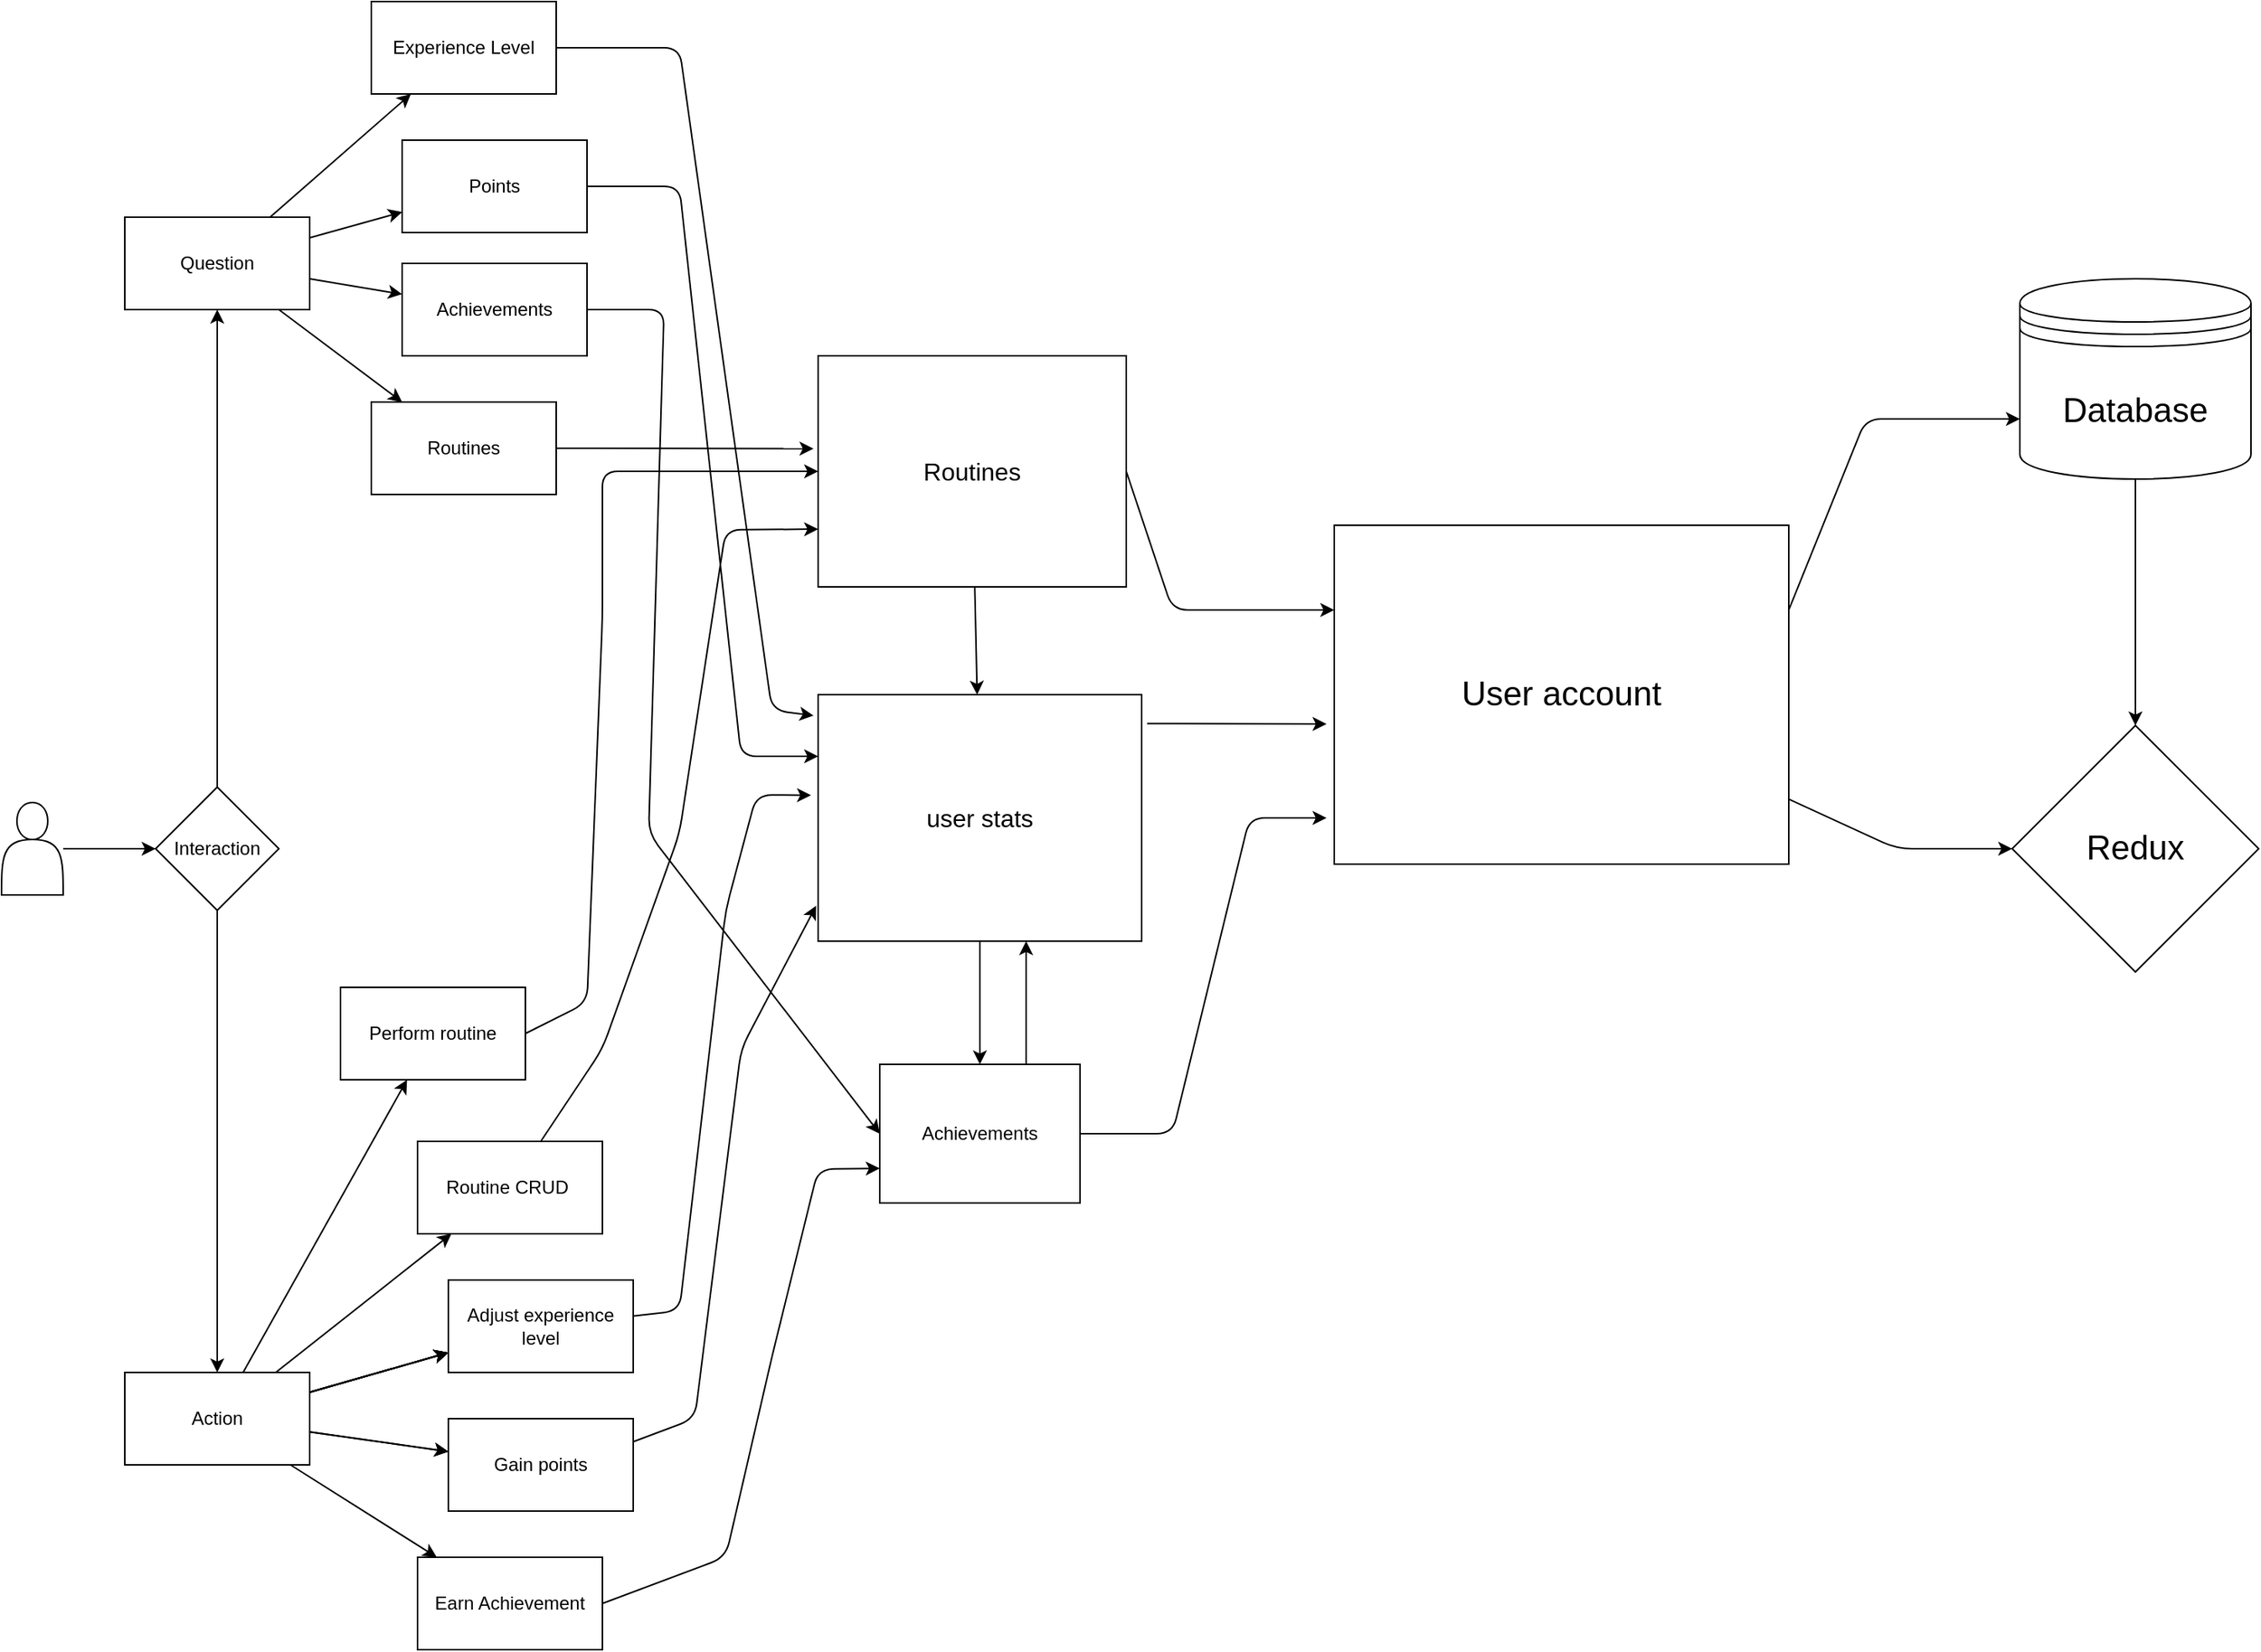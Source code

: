<mxfile>
    <diagram id="pM_tgHizpeNgBO7PAjf6" name="Page-1">
        <mxGraphModel dx="2009" dy="1117" grid="1" gridSize="10" guides="1" tooltips="1" connect="1" arrows="1" fold="1" page="1" pageScale="1" pageWidth="1920" pageHeight="1200" math="0" shadow="0">
            <root>
                <mxCell id="0"/>
                <mxCell id="1" parent="0"/>
                <mxCell id="6" value="" style="edgeStyle=none;html=1;" parent="1" source="3" target="5" edge="1">
                    <mxGeometry relative="1" as="geometry"/>
                </mxCell>
                <mxCell id="3" value="" style="shape=actor;whiteSpace=wrap;html=1;" parent="1" vertex="1">
                    <mxGeometry x="90" y="570" width="40" height="60" as="geometry"/>
                </mxCell>
                <mxCell id="8" value="" style="edgeStyle=none;html=1;" parent="1" source="5" target="7" edge="1">
                    <mxGeometry relative="1" as="geometry"/>
                </mxCell>
                <mxCell id="10" value="" style="edgeStyle=none;html=1;" parent="1" source="5" target="9" edge="1">
                    <mxGeometry relative="1" as="geometry"/>
                </mxCell>
                <mxCell id="5" value="Interaction" style="rhombus;whiteSpace=wrap;html=1;" parent="1" vertex="1">
                    <mxGeometry x="190" y="560" width="80" height="80" as="geometry"/>
                </mxCell>
                <mxCell id="12" value="" style="edgeStyle=none;html=1;" parent="1" source="7" target="11" edge="1">
                    <mxGeometry relative="1" as="geometry"/>
                </mxCell>
                <mxCell id="14" value="" style="edgeStyle=none;html=1;" parent="1" source="7" target="13" edge="1">
                    <mxGeometry relative="1" as="geometry"/>
                </mxCell>
                <mxCell id="16" value="" style="edgeStyle=none;html=1;" parent="1" source="7" target="15" edge="1">
                    <mxGeometry relative="1" as="geometry"/>
                </mxCell>
                <mxCell id="18" value="" style="edgeStyle=none;html=1;" parent="1" source="7" target="17" edge="1">
                    <mxGeometry relative="1" as="geometry"/>
                </mxCell>
                <mxCell id="7" value="Question" style="whiteSpace=wrap;html=1;" parent="1" vertex="1">
                    <mxGeometry x="170" y="190" width="120" height="60" as="geometry"/>
                </mxCell>
                <mxCell id="20" value="" style="edgeStyle=none;html=1;" parent="1" source="9" target="19" edge="1">
                    <mxGeometry relative="1" as="geometry"/>
                </mxCell>
                <mxCell id="22" value="" style="edgeStyle=none;html=1;" parent="1" source="9" target="21" edge="1">
                    <mxGeometry relative="1" as="geometry"/>
                </mxCell>
                <mxCell id="23" value="" style="edgeStyle=none;html=1;" parent="1" source="9" target="21" edge="1">
                    <mxGeometry relative="1" as="geometry"/>
                </mxCell>
                <mxCell id="24" value="" style="edgeStyle=none;html=1;" parent="1" source="9" target="21" edge="1">
                    <mxGeometry relative="1" as="geometry"/>
                </mxCell>
                <mxCell id="25" value="" style="edgeStyle=none;html=1;" parent="1" source="9" target="21" edge="1">
                    <mxGeometry relative="1" as="geometry"/>
                </mxCell>
                <mxCell id="26" value="" style="edgeStyle=none;html=1;" parent="1" source="9" target="21" edge="1">
                    <mxGeometry relative="1" as="geometry"/>
                </mxCell>
                <mxCell id="28" value="" style="edgeStyle=none;html=1;" parent="1" source="9" target="27" edge="1">
                    <mxGeometry relative="1" as="geometry"/>
                </mxCell>
                <mxCell id="30" value="" style="edgeStyle=none;html=1;" parent="1" source="9" target="29" edge="1">
                    <mxGeometry relative="1" as="geometry"/>
                </mxCell>
                <mxCell id="71" value="" style="edgeStyle=none;html=1;fontSize=22;" parent="1" source="9" target="27" edge="1">
                    <mxGeometry relative="1" as="geometry"/>
                </mxCell>
                <mxCell id="73" value="" style="edgeStyle=none;html=1;fontSize=22;" parent="1" source="9" target="72" edge="1">
                    <mxGeometry relative="1" as="geometry"/>
                </mxCell>
                <mxCell id="9" value="Action" style="whiteSpace=wrap;html=1;" parent="1" vertex="1">
                    <mxGeometry x="170" y="940" width="120" height="60" as="geometry"/>
                </mxCell>
                <mxCell id="61" style="edgeStyle=none;html=1;exitX=1;exitY=0.5;exitDx=0;exitDy=0;entryX=-0.014;entryY=0.085;entryDx=0;entryDy=0;entryPerimeter=0;fontSize=16;" parent="1" source="11" target="48" edge="1">
                    <mxGeometry relative="1" as="geometry">
                        <Array as="points">
                            <mxPoint x="530" y="80"/>
                            <mxPoint x="590" y="510"/>
                        </Array>
                    </mxGeometry>
                </mxCell>
                <mxCell id="11" value="Experience Level" style="whiteSpace=wrap;html=1;" parent="1" vertex="1">
                    <mxGeometry x="330" y="50" width="120" height="60" as="geometry"/>
                </mxCell>
                <mxCell id="60" style="edgeStyle=none;html=1;exitX=1;exitY=0.5;exitDx=0;exitDy=0;entryX=0;entryY=0.25;entryDx=0;entryDy=0;fontSize=16;" parent="1" source="13" target="48" edge="1">
                    <mxGeometry relative="1" as="geometry">
                        <Array as="points">
                            <mxPoint x="530" y="170"/>
                            <mxPoint x="570" y="540"/>
                        </Array>
                    </mxGeometry>
                </mxCell>
                <mxCell id="13" value="Points" style="whiteSpace=wrap;html=1;" parent="1" vertex="1">
                    <mxGeometry x="350" y="140" width="120" height="60" as="geometry"/>
                </mxCell>
                <mxCell id="58" style="edgeStyle=none;html=1;exitX=1;exitY=0.5;exitDx=0;exitDy=0;entryX=0;entryY=0.5;entryDx=0;entryDy=0;fontSize=16;" parent="1" source="15" target="52" edge="1">
                    <mxGeometry relative="1" as="geometry">
                        <Array as="points">
                            <mxPoint x="520" y="250"/>
                            <mxPoint x="510" y="590"/>
                        </Array>
                    </mxGeometry>
                </mxCell>
                <mxCell id="15" value="Achievements" style="whiteSpace=wrap;html=1;" parent="1" vertex="1">
                    <mxGeometry x="350" y="220" width="120" height="60" as="geometry"/>
                </mxCell>
                <mxCell id="59" style="edgeStyle=none;html=1;exitX=1;exitY=0.5;exitDx=0;exitDy=0;entryX=-0.015;entryY=0.402;entryDx=0;entryDy=0;entryPerimeter=0;fontSize=16;" parent="1" source="17" target="46" edge="1">
                    <mxGeometry relative="1" as="geometry"/>
                </mxCell>
                <mxCell id="17" value="Routines" style="whiteSpace=wrap;html=1;" parent="1" vertex="1">
                    <mxGeometry x="330" y="310" width="120" height="60" as="geometry"/>
                </mxCell>
                <mxCell id="47" value="" style="edgeStyle=none;html=1;entryX=0;entryY=0.75;entryDx=0;entryDy=0;" parent="1" source="19" target="46" edge="1">
                    <mxGeometry relative="1" as="geometry">
                        <Array as="points">
                            <mxPoint x="480" y="730"/>
                            <mxPoint x="530" y="590"/>
                            <mxPoint x="560" y="393"/>
                        </Array>
                    </mxGeometry>
                </mxCell>
                <mxCell id="19" value="Routine CRUD&amp;nbsp;" style="whiteSpace=wrap;html=1;" parent="1" vertex="1">
                    <mxGeometry x="360" y="790" width="120" height="60" as="geometry"/>
                </mxCell>
                <mxCell id="49" value="" style="edgeStyle=none;html=1;entryX=-0.022;entryY=0.408;entryDx=0;entryDy=0;entryPerimeter=0;" parent="1" source="21" target="48" edge="1">
                    <mxGeometry relative="1" as="geometry">
                        <Array as="points">
                            <mxPoint x="530" y="900"/>
                            <mxPoint x="560" y="640"/>
                            <mxPoint x="580" y="565"/>
                        </Array>
                    </mxGeometry>
                </mxCell>
                <mxCell id="21" value="Adjust experience level" style="whiteSpace=wrap;html=1;" parent="1" vertex="1">
                    <mxGeometry x="380" y="880" width="120" height="60" as="geometry"/>
                </mxCell>
                <mxCell id="50" style="edgeStyle=none;html=1;exitX=1;exitY=0.25;exitDx=0;exitDy=0;entryX=-0.006;entryY=0.856;entryDx=0;entryDy=0;entryPerimeter=0;" parent="1" source="27" target="48" edge="1">
                    <mxGeometry relative="1" as="geometry">
                        <mxPoint x="720" y="710" as="targetPoint"/>
                        <Array as="points">
                            <mxPoint x="540" y="970"/>
                            <mxPoint x="570" y="730"/>
                        </Array>
                    </mxGeometry>
                </mxCell>
                <mxCell id="27" value="Gain points" style="whiteSpace=wrap;html=1;" parent="1" vertex="1">
                    <mxGeometry x="380" y="970" width="120" height="60" as="geometry"/>
                </mxCell>
                <mxCell id="53" value="" style="edgeStyle=none;html=1;exitX=1;exitY=0.5;exitDx=0;exitDy=0;exitPerimeter=0;entryX=0;entryY=0.75;entryDx=0;entryDy=0;" parent="1" source="29" target="52" edge="1">
                    <mxGeometry relative="1" as="geometry">
                        <mxPoint x="500" y="1090" as="sourcePoint"/>
                        <Array as="points">
                            <mxPoint x="560" y="1060"/>
                            <mxPoint x="590" y="930"/>
                            <mxPoint x="620" y="808"/>
                        </Array>
                    </mxGeometry>
                </mxCell>
                <mxCell id="29" value="Earn Achievement" style="whiteSpace=wrap;html=1;" parent="1" vertex="1">
                    <mxGeometry x="360" y="1060" width="120" height="60" as="geometry"/>
                </mxCell>
                <mxCell id="55" value="" style="edgeStyle=none;html=1;" parent="1" source="46" target="48" edge="1">
                    <mxGeometry relative="1" as="geometry"/>
                </mxCell>
                <mxCell id="63" style="edgeStyle=none;html=1;exitX=1;exitY=0.5;exitDx=0;exitDy=0;entryX=0;entryY=0.25;entryDx=0;entryDy=0;fontSize=16;" parent="1" source="46" target="56" edge="1">
                    <mxGeometry relative="1" as="geometry">
                        <Array as="points">
                            <mxPoint x="850" y="445"/>
                        </Array>
                    </mxGeometry>
                </mxCell>
                <mxCell id="46" value="&lt;font style=&quot;font-size: 16px&quot;&gt;Routines&lt;/font&gt;" style="whiteSpace=wrap;html=1;" parent="1" vertex="1">
                    <mxGeometry x="620" y="280" width="200" height="150" as="geometry"/>
                </mxCell>
                <mxCell id="57" value="" style="edgeStyle=none;html=1;exitX=1.017;exitY=0.117;exitDx=0;exitDy=0;exitPerimeter=0;" parent="1" source="48" edge="1">
                    <mxGeometry relative="1" as="geometry">
                        <mxPoint x="950" y="519" as="targetPoint"/>
                        <Array as="points"/>
                    </mxGeometry>
                </mxCell>
                <mxCell id="75" style="edgeStyle=none;html=1;exitX=0.5;exitY=1;exitDx=0;exitDy=0;entryX=0.5;entryY=0;entryDx=0;entryDy=0;fontSize=22;" parent="1" source="48" target="52" edge="1">
                    <mxGeometry relative="1" as="geometry"/>
                </mxCell>
                <mxCell id="48" value="&lt;font style=&quot;font-size: 16px&quot;&gt;user stats&lt;/font&gt;" style="whiteSpace=wrap;html=1;" parent="1" vertex="1">
                    <mxGeometry x="620" y="500" width="210" height="160" as="geometry"/>
                </mxCell>
                <mxCell id="54" value="" style="edgeStyle=none;html=1;" parent="1" edge="1">
                    <mxGeometry relative="1" as="geometry">
                        <mxPoint x="755" y="770" as="sourcePoint"/>
                        <mxPoint x="755" y="660" as="targetPoint"/>
                    </mxGeometry>
                </mxCell>
                <mxCell id="62" style="edgeStyle=none;html=1;exitX=1;exitY=0.5;exitDx=0;exitDy=0;fontSize=16;" parent="1" source="52" edge="1">
                    <mxGeometry relative="1" as="geometry">
                        <mxPoint x="950" y="580" as="targetPoint"/>
                        <Array as="points">
                            <mxPoint x="850" y="785"/>
                            <mxPoint x="900" y="580"/>
                        </Array>
                    </mxGeometry>
                </mxCell>
                <mxCell id="52" value="Achievements" style="whiteSpace=wrap;html=1;" parent="1" vertex="1">
                    <mxGeometry x="660" y="740" width="130" height="90" as="geometry"/>
                </mxCell>
                <mxCell id="66" value="" style="edgeStyle=none;html=1;fontSize=16;" parent="1" source="56" target="65" edge="1">
                    <mxGeometry relative="1" as="geometry">
                        <Array as="points">
                            <mxPoint x="1320" y="600"/>
                        </Array>
                    </mxGeometry>
                </mxCell>
                <mxCell id="67" style="edgeStyle=none;html=1;exitX=1;exitY=0.25;exitDx=0;exitDy=0;entryX=0;entryY=0.7;entryDx=0;entryDy=0;fontSize=22;" parent="1" source="56" target="64" edge="1">
                    <mxGeometry relative="1" as="geometry">
                        <Array as="points">
                            <mxPoint x="1300" y="321"/>
                        </Array>
                    </mxGeometry>
                </mxCell>
                <mxCell id="56" value="&lt;font style=&quot;font-size: 22px&quot;&gt;User account&lt;/font&gt;" style="whiteSpace=wrap;html=1;" parent="1" vertex="1">
                    <mxGeometry x="955" y="390" width="295" height="220" as="geometry"/>
                </mxCell>
                <mxCell id="69" style="edgeStyle=none;html=1;exitX=0.5;exitY=1;exitDx=0;exitDy=0;entryX=0.5;entryY=0;entryDx=0;entryDy=0;fontSize=22;" parent="1" source="64" target="65" edge="1">
                    <mxGeometry relative="1" as="geometry"/>
                </mxCell>
                <mxCell id="64" value="&lt;font style=&quot;font-size: 22px&quot;&gt;Database&lt;/font&gt;" style="shape=datastore;whiteSpace=wrap;html=1;fontSize=16;" parent="1" vertex="1">
                    <mxGeometry x="1400" y="230" width="150" height="130" as="geometry"/>
                </mxCell>
                <mxCell id="65" value="&lt;span style=&quot;font-size: 22px&quot;&gt;Redux&lt;/span&gt;" style="rhombus;whiteSpace=wrap;html=1;" parent="1" vertex="1">
                    <mxGeometry x="1395" y="520" width="160" height="160" as="geometry"/>
                </mxCell>
                <mxCell id="74" style="edgeStyle=none;html=1;exitX=1;exitY=0.5;exitDx=0;exitDy=0;entryX=0;entryY=0.5;entryDx=0;entryDy=0;fontSize=22;" parent="1" source="72" target="46" edge="1">
                    <mxGeometry relative="1" as="geometry">
                        <Array as="points">
                            <mxPoint x="470" y="700"/>
                            <mxPoint x="480" y="450"/>
                            <mxPoint x="480" y="355"/>
                        </Array>
                    </mxGeometry>
                </mxCell>
                <mxCell id="72" value="Perform routine" style="whiteSpace=wrap;html=1;" parent="1" vertex="1">
                    <mxGeometry x="310" y="690" width="120" height="60" as="geometry"/>
                </mxCell>
            </root>
        </mxGraphModel>
    </diagram>
</mxfile>